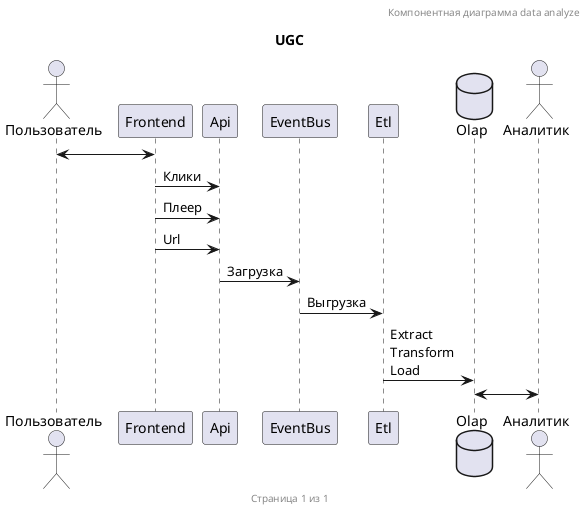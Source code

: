@startuml

header Компонентная диаграмма data analyze
title UGC
footer Страница 1 из 1

actor               Пользователь
participant         Frontend
participant         Api
participant         EventBus
participant         Etl
database            Olap
actor               Аналитик

Пользователь <-> Frontend
Frontend -> Api : Клики
Frontend -> Api : Плеер
Frontend -> Api : Url
Api -> EventBus : Загрузка
EventBus -> Etl : Выгрузка
Etl -> Olap : Extract \nTransform \nLoad
Olap <-> Аналитик

@enduml
